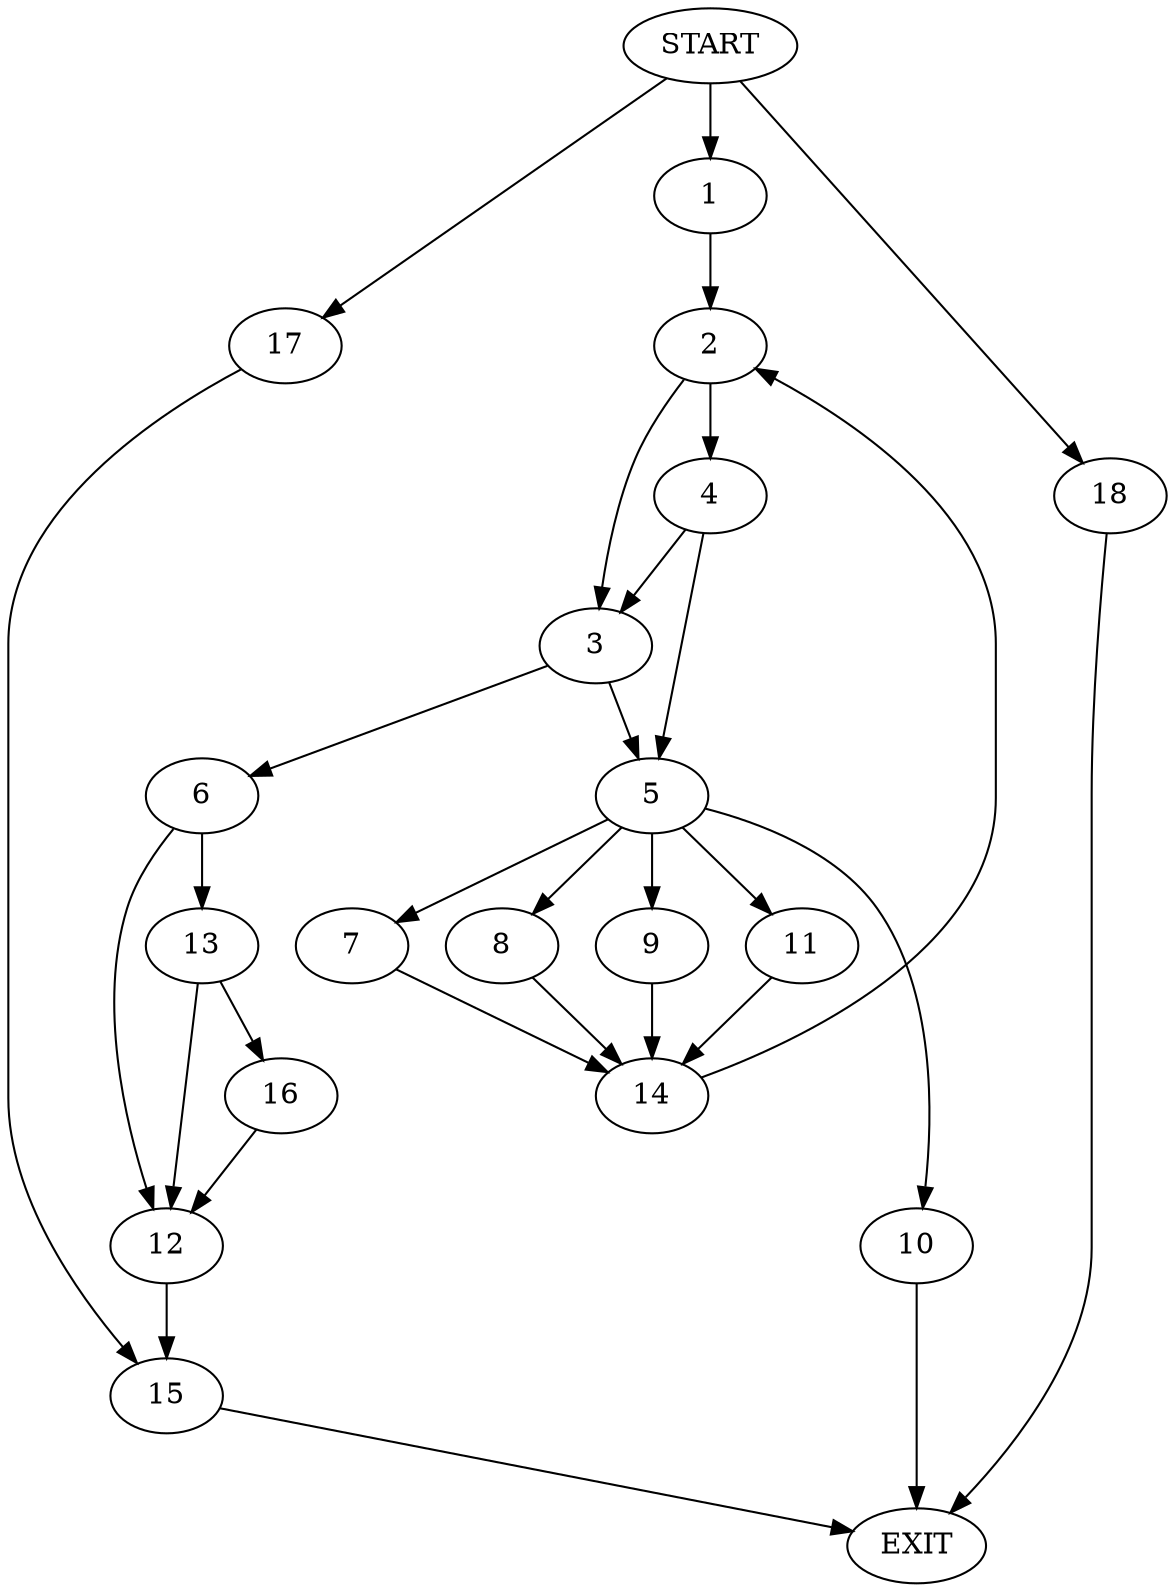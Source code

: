 digraph {
0 [label="START"];
1;
2;
3;
4;
5;
6;
7;
8;
9;
10;
11;
12;
13;
14;
15;
16;
17;
18;
19 [label="EXIT"];
0 -> 1;
1 -> 2;
2 -> 3;
2 -> 4;
4 -> 5;
4 -> 3;
3 -> 5;
3 -> 6;
5 -> 7;
5 -> 8;
5 -> 9;
5 -> 10;
5 -> 11;
6 -> 12;
6 -> 13;
9 -> 14;
8 -> 14;
11 -> 14;
10 -> 19;
7 -> 14;
14 -> 2;
12 -> 15;
13 -> 16;
13 -> 12;
16 -> 12;
15 -> 19;
0 -> 17;
17 -> 15;
0 -> 18;
18 -> 19;
}